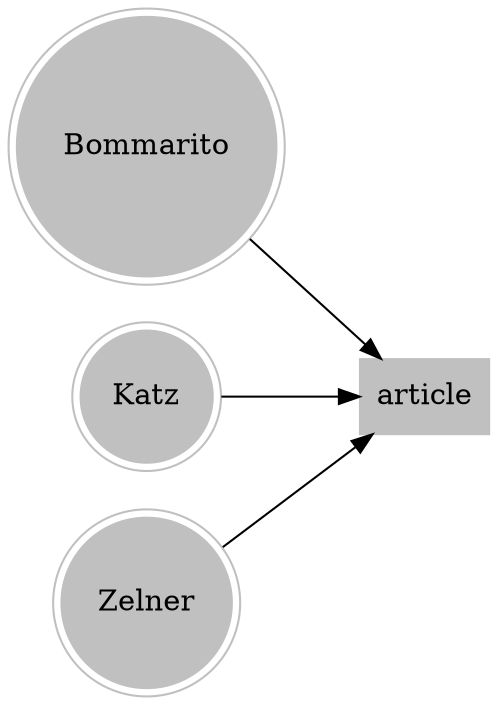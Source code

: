 digraph ssrn {
    rankdir=LR;
    node [shape = box, color=grey, style=filled]; article;
    node [shape = doublecircle, color=grey, style=filled]; Bommarito; Katz; Zelner; 
    Bommarito -> article
    Katz -> article
    Zelner -> article
}